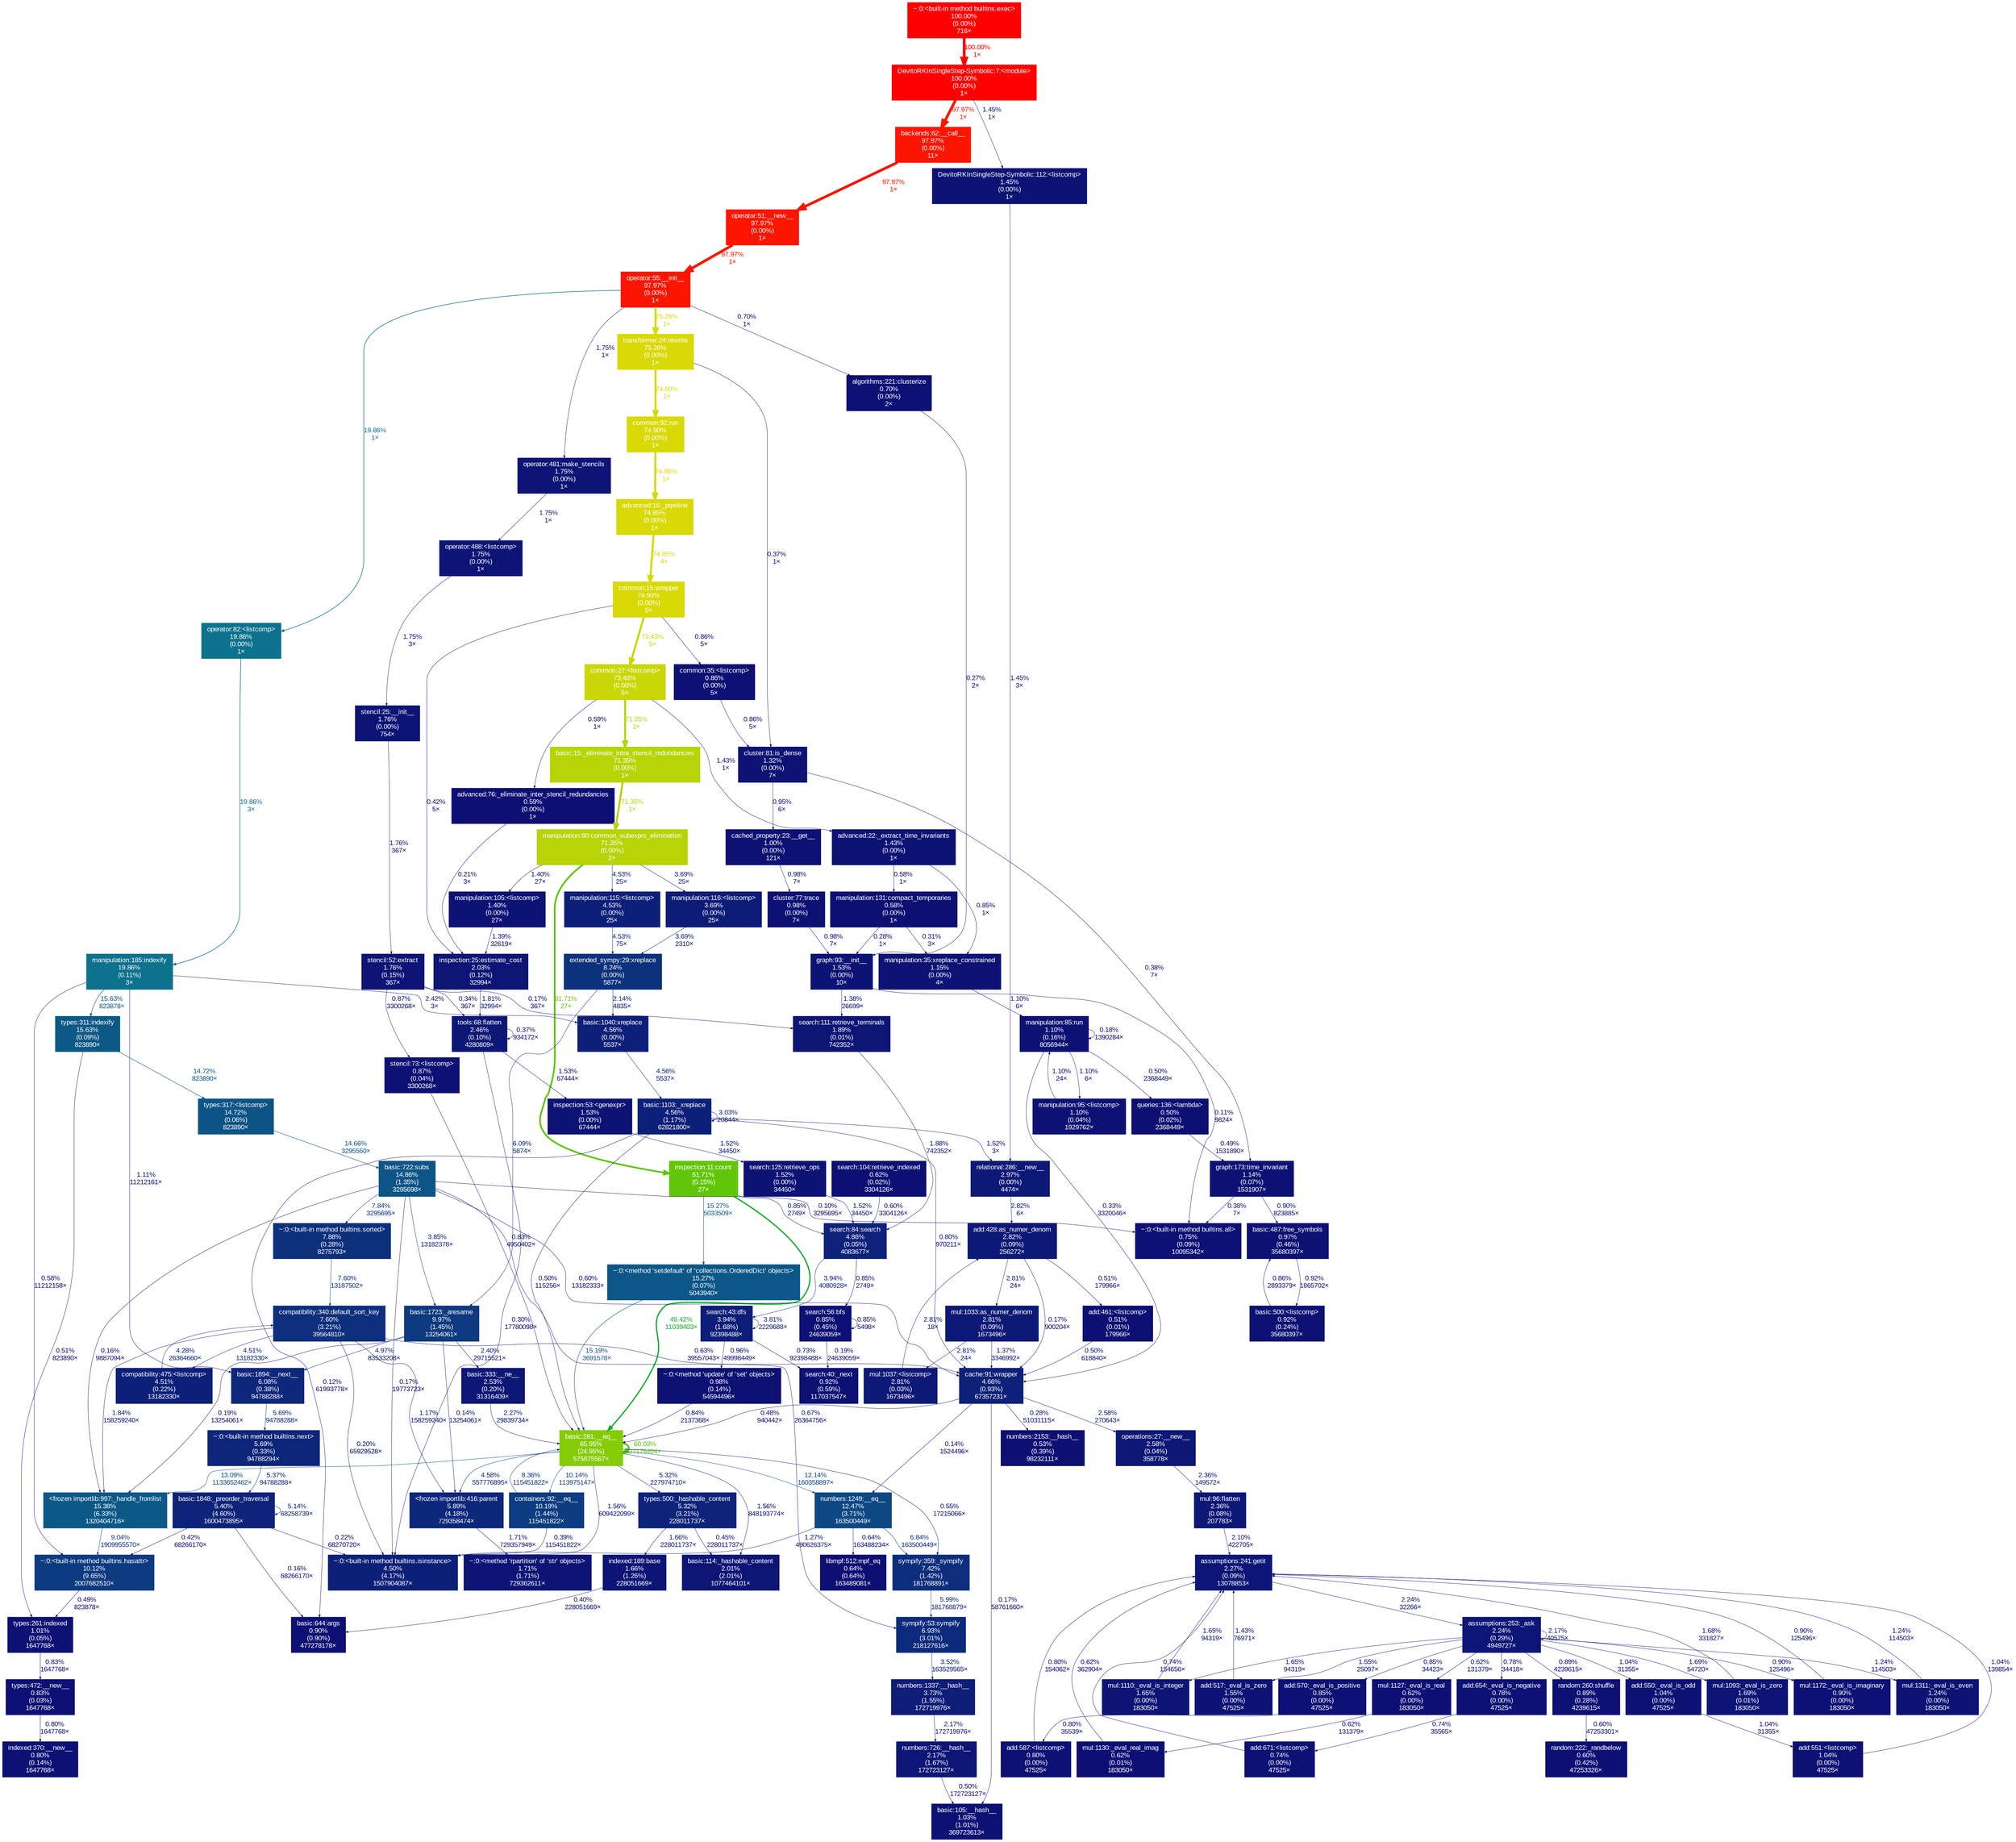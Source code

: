 digraph {
	graph [fontname=Arial, nodesep=0.125, ranksep=0.25];
	node [fontcolor=white, fontname=Arial, height=0, shape=box, style=filled, width=0];
	edge [fontname=Arial];
	43 [color="#0c5787", fontcolor="#ffffff", fontsize="10.00", label="~:0:<method 'setdefault' of 'collections.OrderedDict' objects>\n15.27%\n(0.07%)\n5043940×", tooltip="~"];
	43 -> 1004 [arrowsize="0.39", color="#0c5786", fontcolor="#0c5786", fontsize="10.00", label="15.19%\n3691578×", labeldistance="0.61", penwidth="0.61"];
	51 [color="#61c608", fontcolor="#ffffff", fontsize="10.00", label="inspection:11:count\n61.71%\n(0.15%)\n27×", tooltip="/root/devito/devito/symbolics/inspection.py"];
	51 -> 43 [arrowsize="0.39", color="#0c5787", fontcolor="#0c5787", fontsize="10.00", label="15.27%\n5033509×", labeldistance="0.61", penwidth="0.61"];
	51 -> 1004 [arrowsize="0.67", color="#0aaf28", fontcolor="#0aaf28", fontsize="10.00", label="45.42%\n11039403×", labeldistance="1.82", penwidth="1.82"];
	51 -> 2041 [arrowsize="0.35", color="#0d1074", fontcolor="#0d1074", fontsize="10.00", label="0.85%\n2749×", labeldistance="0.50", penwidth="0.50"];
	54 [color="#b6d406", fontcolor="#ffffff", fontsize="10.00", label="manipulation:80:common_subexprs_elimination\n71.35%\n(0.00%)\n2×", tooltip="/root/devito/devito/dse/manipulation.py"];
	54 -> 51 [arrowsize="0.79", color="#61c608", fontcolor="#61c608", fontsize="10.00", label="61.71%\n27×", labeldistance="2.47", penwidth="2.47"];
	54 -> 1638 [arrowsize="0.35", color="#0d1375", fontcolor="#0d1375", fontsize="10.00", label="1.40%\n27×", labeldistance="0.50", penwidth="0.50"];
	54 -> 1640 [arrowsize="0.35", color="#0d2079", fontcolor="#0d2079", fontsize="10.00", label="4.53%\n25×", labeldistance="0.50", penwidth="0.50"];
	54 -> 1641 [arrowsize="0.35", color="#0d1d77", fontcolor="#0d1d77", fontsize="10.00", label="3.69%\n25×", labeldistance="0.50", penwidth="0.50"];
	62 [color="#0d0f74", fontcolor="#ffffff", fontsize="10.00", label="advanced:76:_eliminate_inter_stencil_redundancies\n0.59%\n(0.00%)\n1×", tooltip="/root/devito/devito/dse/backends/advanced.py"];
	62 -> 1062 [arrowsize="0.35", color="#0d0e73", fontcolor="#0d0e73", fontsize="10.00", label="0.21%\n3×", labeldistance="0.50", penwidth="0.50"];
	69 [color="#0d1174", fontcolor="#ffffff", fontsize="10.00", label="graph:173:time_invariant\n1.14%\n(0.07%)\n1531907×", tooltip="/root/devito/devito/ir/dfg/graph.py"];
	69 -> 680 [arrowsize="0.35", color="#0d0e73", fontcolor="#0d0e73", fontsize="10.00", label="0.38%\n7×", labeldistance="0.50", penwidth="0.50"];
	69 -> 1377 [arrowsize="0.35", color="#0d1074", fontcolor="#0d1074", fontsize="10.00", label="0.90%\n823885×", labeldistance="0.50", penwidth="0.50"];
	73 [color="#0d0f73", fontcolor="#ffffff", fontsize="10.00", label="manipulation:131:compact_temporaries\n0.58%\n(0.00%)\n1×", tooltip="/root/devito/devito/dse/manipulation.py"];
	73 -> 83 [arrowsize="0.35", color="#0d0e73", fontcolor="#0d0e73", fontsize="10.00", label="0.28%\n1×", labeldistance="0.50", penwidth="0.50"];
	73 -> 87 [arrowsize="0.35", color="#0d0e73", fontcolor="#0d0e73", fontsize="10.00", label="0.31%\n3×", labeldistance="0.50", penwidth="0.50"];
	76 [color="#0d1475", fontcolor="#ffffff", fontsize="10.00", label="stencil:25:__init__\n1.76%\n(0.00%)\n754×", tooltip="/root/devito/devito/ir/support/stencil.py"];
	76 -> 868 [arrowsize="0.35", color="#0d1475", fontcolor="#0d1475", fontsize="10.00", label="1.76%\n367×", labeldistance="0.50", penwidth="0.50"];
	83 [color="#0d1375", fontcolor="#ffffff", fontsize="10.00", label="graph:93:__init__\n1.53%\n(0.00%)\n10×", tooltip="/root/devito/devito/ir/dfg/graph.py"];
	83 -> 680 [arrowsize="0.35", color="#0d0d73", fontcolor="#0d0d73", fontsize="10.00", label="0.11%\n9824×", labeldistance="0.50", penwidth="0.50"];
	83 -> 2044 [arrowsize="0.35", color="#0d1275", fontcolor="#0d1275", fontsize="10.00", label="1.38%\n26699×", labeldistance="0.50", penwidth="0.50"];
	86 [color="#0d1074", fontcolor="#ffffff", fontsize="10.00", label="algorithms:221:clusterize\n0.70%\n(0.00%)\n2×", tooltip="/root/devito/devito/ir/clusters/algorithms.py"];
	86 -> 83 [arrowsize="0.35", color="#0d0e73", fontcolor="#0d0e73", fontsize="10.00", label="0.27%\n2×", labeldistance="0.50", penwidth="0.50"];
	87 [color="#0d1274", fontcolor="#ffffff", fontsize="10.00", label="manipulation:35:xreplace_constrained\n1.15%\n(0.00%)\n4×", tooltip="/root/devito/devito/symbolics/manipulation.py"];
	87 -> 2053 [arrowsize="0.35", color="#0d1174", fontcolor="#0d1174", fontsize="10.00", label="1.10%\n6×", labeldistance="0.50", penwidth="0.50"];
	95 [color="#fc1501", fontcolor="#ffffff", fontsize="10.00", label="operator:55:__init__\n97.97%\n(0.00%)\n1×", tooltip="/root/devito/devito/operator.py"];
	95 -> 86 [arrowsize="0.35", color="#0d1074", fontcolor="#0d1074", fontsize="10.00", label="0.70%\n1×", labeldistance="0.50", penwidth="0.50"];
	95 -> 854 [arrowsize="0.87", color="#dad806", fontcolor="#dad806", fontsize="10.00", label="75.26%\n1×", labeldistance="3.01", penwidth="3.01"];
	95 -> 2068 [arrowsize="0.45", color="#0c728d", fontcolor="#0c728d", fontsize="10.00", label="19.86%\n1×", labeldistance="0.79", penwidth="0.79"];
	95 -> 2082 [arrowsize="0.35", color="#0d1475", fontcolor="#0d1475", fontsize="10.00", label="1.75%\n1×", labeldistance="0.50", penwidth="0.50"];
	155 [color="#d9d906", fontcolor="#ffffff", fontsize="10.00", label="common:15:wrapper\n74.90%\n(0.00%)\n5×", tooltip="/root/devito/devito/dse/backends/common.py"];
	155 -> 1062 [arrowsize="0.35", color="#0d0e73", fontcolor="#0d0e73", fontsize="10.00", label="0.42%\n5×", labeldistance="0.50", penwidth="0.50"];
	155 -> 1654 [arrowsize="0.86", color="#cad706", fontcolor="#cad706", fontsize="10.00", label="73.43%\n5×", labeldistance="2.94", penwidth="2.94"];
	155 -> 1655 [arrowsize="0.35", color="#0d1074", fontcolor="#0d1074", fontsize="10.00", label="0.86%\n5×", labeldistance="0.50", penwidth="0.50"];
	665 [color="#ff0000", fontcolor="#ffffff", fontsize="10.00", label="DevitoRKInSingleStep-Symbolic:7:<module>\n100.00%\n(0.00%)\n1×", tooltip="DevitoRKInSingleStep-Symbolic.py"];
	665 -> 1629 [arrowsize="0.99", color="#fc1501", fontcolor="#fc1501", fontsize="10.00", label="97.97%\n1×", labeldistance="3.92", penwidth="3.92"];
	665 -> 2335 [arrowsize="0.35", color="#0d1375", fontcolor="#0d1375", fontsize="10.00", label="1.45%\n1×", labeldistance="0.50", penwidth="0.50"];
	680 [color="#0d1074", fontcolor="#ffffff", fontsize="10.00", label="~:0:<built-in method builtins.all>\n0.75%\n(0.09%)\n10095342×", tooltip="~"];
	694 [color="#0d1977", fontcolor="#ffffff", fontsize="10.00", label="relational:286:__new__\n2.97%\n(0.00%)\n4474×", tooltip="/opt/conda/lib/python3.6/site-packages/sympy/core/relational.py"];
	694 -> 1065 [arrowsize="0.35", color="#0d1976", fontcolor="#0d1976", fontsize="10.00", label="2.82%\n6×", labeldistance="0.50", penwidth="0.50"];
	702 [color="#0c5586", fontcolor="#ffffff", fontsize="10.00", label="basic:722:subs\n14.86%\n(1.35%)\n3295698×", tooltip="/opt/conda/lib/python3.6/site-packages/sympy/core/basic.py"];
	702 -> 680 [arrowsize="0.35", color="#0d0d73", fontcolor="#0d0d73", fontsize="10.00", label="0.10%\n3295695×", labeldistance="0.50", penwidth="0.50"];
	702 -> 841 [arrowsize="0.35", color="#0d0d73", fontcolor="#0d0d73", fontsize="10.00", label="0.16%\n9887094×", labeldistance="0.50", penwidth="0.50"];
	702 -> 853 [arrowsize="0.35", color="#0d0d73", fontcolor="#0d0d73", fontsize="10.00", label="0.17%\n19773723×", labeldistance="0.50", penwidth="0.50"];
	702 -> 1008 [arrowsize="0.35", color="#0d1d78", fontcolor="#0d1d78", fontsize="10.00", label="3.85%\n13182378×", labeldistance="0.50", penwidth="0.50"];
	702 -> 1033 [arrowsize="0.35", color="#0d1074", fontcolor="#0d1074", fontsize="10.00", label="0.67%\n26364756×", labeldistance="0.50", penwidth="0.50"];
	702 -> 1206 [arrowsize="0.35", color="#0d307d", fontcolor="#0d307d", fontsize="10.00", label="7.84%\n3295695×", labeldistance="0.50", penwidth="0.50"];
	702 -> 3723 [arrowsize="0.35", color="#0d0f74", fontcolor="#0d0f74", fontsize="10.00", label="0.60%\n13182333×", labeldistance="0.50", penwidth="0.50"];
	716 [color="#0d1776", fontcolor="#ffffff", fontsize="10.00", label="mul:96:flatten\n2.36%\n(0.08%)\n207783×", tooltip="/opt/conda/lib/python3.6/site-packages/sympy/core/mul.py"];
	716 -> 4345 [arrowsize="0.35", color="#0d1675", fontcolor="#0d1675", fontsize="10.00", label="2.10%\n422705×", labeldistance="0.50", penwidth="0.50"];
	751 [color="#ff0000", fontcolor="#ffffff", fontsize="10.00", label="~:0:<built-in method builtins.exec>\n100.00%\n(0.00%)\n716×", tooltip="~"];
	751 -> 665 [arrowsize="1.00", color="#ff0000", fontcolor="#ff0000", fontsize="10.00", label="100.00%\n1×", labeldistance="4.00", penwidth="4.00"];
	803 [color="#0d3b80", fontcolor="#ffffff", fontsize="10.00", label="~:0:<built-in method builtins.hasattr>\n10.12%\n(9.65%)\n2007682510×", tooltip="~"];
	803 -> 2371 [arrowsize="0.35", color="#0d0f73", fontcolor="#0d0f73", fontsize="10.00", label="0.49%\n823878×", labeldistance="0.50", penwidth="0.50"];
	805 [color="#0c728d", fontcolor="#ffffff", fontsize="10.00", label="manipulation:185:indexify\n19.86%\n(0.11%)\n3×", tooltip="/root/devito/devito/symbolics/manipulation.py"];
	805 -> 803 [arrowsize="0.35", color="#0d0f73", fontcolor="#0d0f73", fontsize="10.00", label="0.58%\n11212158×", labeldistance="0.50", penwidth="0.50"];
	805 -> 1183 [arrowsize="0.35", color="#0d1174", fontcolor="#0d1174", fontsize="10.00", label="1.11%\n11212161×", labeldistance="0.50", penwidth="0.50"];
	805 -> 2996 [arrowsize="0.40", color="#0c5987", fontcolor="#0c5987", fontsize="10.00", label="15.63%\n823878×", labeldistance="0.63", penwidth="0.63"];
	805 -> 4338 [arrowsize="0.35", color="#0d1776", fontcolor="#0d1776", fontsize="10.00", label="2.42%\n3×", labeldistance="0.50", penwidth="0.50"];
	826 [color="#0d247a", fontcolor="#ffffff", fontsize="10.00", label="basic:1848:_preorder_traversal\n5.40%\n(4.60%)\n1600473895×", tooltip="/opt/conda/lib/python3.6/site-packages/sympy/core/basic.py"];
	826 -> 803 [arrowsize="0.35", color="#0d0e73", fontcolor="#0d0e73", fontsize="10.00", label="0.42%\n68266170×", labeldistance="0.50", penwidth="0.50"];
	826 -> 826 [arrowsize="0.35", color="#0d2379", fontcolor="#0d2379", fontsize="10.00", label="5.14%\n68258739×", labeldistance="0.50", penwidth="0.50"];
	826 -> 853 [arrowsize="0.35", color="#0d0e73", fontcolor="#0d0e73", fontsize="10.00", label="0.22%\n68270720×", labeldistance="0.50", penwidth="0.50"];
	826 -> 4334 [arrowsize="0.35", color="#0d0d73", fontcolor="#0d0d73", fontsize="10.00", label="0.16%\n68266170×", labeldistance="0.50", penwidth="0.50"];
	841 [color="#0c5887", fontcolor="#ffffff", fontsize="10.00", label="<frozen importlib:997:_handle_fromlist\n15.38%\n(6.33%)\n1320404716×", tooltip="<frozen importlib._bootstrap>"];
	841 -> 803 [arrowsize="0.35", color="#0d367e", fontcolor="#0d367e", fontsize="10.00", label="9.04%\n1909955570×", labeldistance="0.50", penwidth="0.50"];
	848 [color="#0d0f73", fontcolor="#ffffff", fontsize="10.00", label="numbers:2153:__hash__\n0.53%\n(0.39%)\n98232111×", tooltip="/opt/conda/lib/python3.6/site-packages/sympy/core/numbers.py"];
	849 [color="#0d1174", fontcolor="#ffffff", fontsize="10.00", label="basic:105:__hash__\n1.03%\n(1.01%)\n369723613×", tooltip="/opt/conda/lib/python3.6/site-packages/sympy/core/basic.py"];
	853 [color="#0d2079", fontcolor="#ffffff", fontsize="10.00", label="~:0:<built-in method builtins.isinstance>\n4.50%\n(4.17%)\n1507904087×", tooltip="~"];
	854 [color="#dad806", fontcolor="#ffffff", fontsize="10.00", label="transformer:24:rewrite\n75.26%\n(0.00%)\n1×", tooltip="/root/devito/devito/dse/transformer.py"];
	854 -> 1656 [arrowsize="0.87", color="#d9d906", fontcolor="#d9d906", fontsize="10.00", label="74.90%\n1×", labeldistance="3.00", penwidth="3.00"];
	854 -> 1959 [arrowsize="0.35", color="#0d0e73", fontcolor="#0d0e73", fontsize="10.00", label="0.37%\n1×", labeldistance="0.50", penwidth="0.50"];
	868 [color="#0d1475", fontcolor="#ffffff", fontsize="10.00", label="stencil:52:extract\n1.76%\n(0.15%)\n367×", tooltip="/root/devito/devito/ir/support/stencil.py"];
	868 -> 914 [arrowsize="0.35", color="#0d0e73", fontcolor="#0d0e73", fontsize="10.00", label="0.34%\n367×", labeldistance="0.50", penwidth="0.50"];
	868 -> 1847 [arrowsize="0.35", color="#0d1074", fontcolor="#0d1074", fontsize="10.00", label="0.87%\n3300268×", labeldistance="0.50", penwidth="0.50"];
	868 -> 2044 [arrowsize="0.35", color="#0d0d73", fontcolor="#0d0d73", fontsize="10.00", label="0.17%\n367×", labeldistance="0.50", penwidth="0.50"];
	914 [color="#0d1776", fontcolor="#ffffff", fontsize="10.00", label="tools:68:flatten\n2.46%\n(0.10%)\n4280809×", tooltip="/root/devito/devito/tools.py"];
	914 -> 853 [arrowsize="0.35", color="#0d0e73", fontcolor="#0d0e73", fontsize="10.00", label="0.30%\n17780098×", labeldistance="0.50", penwidth="0.50"];
	914 -> 914 [arrowsize="0.35", color="#0d0e73", fontcolor="#0d0e73", fontsize="10.00", label="0.37%\n934172×", labeldistance="0.50", penwidth="0.50"];
	914 -> 2026 [arrowsize="0.35", color="#0d1375", fontcolor="#0d1375", fontsize="10.00", label="1.53%\n67444×", labeldistance="0.50", penwidth="0.50"];
	930 [color="#0d1074", fontcolor="#ffffff", fontsize="10.00", label="indexed:370:__new__\n0.80%\n(0.14%)\n1647768×", tooltip="/opt/conda/lib/python3.6/site-packages/sympy/tensor/indexed.py"];
	960 [color="#0d3c80", fontcolor="#ffffff", fontsize="10.00", label="containers:92:__eq__\n10.19%\n(1.44%)\n115451822×", tooltip="/opt/conda/lib/python3.6/site-packages/sympy/core/containers.py"];
	960 -> 853 [arrowsize="0.35", color="#0d0e73", fontcolor="#0d0e73", fontsize="10.00", label="0.39%\n115451822×", labeldistance="0.50", penwidth="0.50"];
	960 -> 1004 [arrowsize="0.35", color="#0d327d", fontcolor="#0d327d", fontsize="10.00", label="8.36%\n115451822×", labeldistance="0.50", penwidth="0.50"];
	973 [color="#0d4883", fontcolor="#ffffff", fontsize="10.00", label="numbers:1249:__eq__\n12.47%\n(3.71%)\n163500449×", tooltip="/opt/conda/lib/python3.6/site-packages/sympy/core/numbers.py"];
	973 -> 853 [arrowsize="0.35", color="#0d1274", fontcolor="#0d1274", fontsize="10.00", label="1.27%\n490626375×", labeldistance="0.50", penwidth="0.50"];
	973 -> 4348 [arrowsize="0.35", color="#0d2b7c", fontcolor="#0d2b7c", fontsize="10.00", label="6.84%\n163500449×", labeldistance="0.50", penwidth="0.50"];
	973 -> 4614 [arrowsize="0.35", color="#0d0f74", fontcolor="#0d0f74", fontsize="10.00", label="0.64%\n163488234×", labeldistance="0.50", penwidth="0.50"];
	1004 [color="#85cc07", fontcolor="#ffffff", fontsize="10.00", label="basic:281:__eq__\n65.95%\n(24.95%)\n575875567×", tooltip="/opt/conda/lib/python3.6/site-packages/sympy/core/basic.py"];
	1004 -> 841 [arrowsize="0.36", color="#0d4b84", fontcolor="#0d4b84", fontsize="10.00", label="13.09%\n1133652462×", labeldistance="0.52", penwidth="0.52"];
	1004 -> 853 [arrowsize="0.35", color="#0d1375", fontcolor="#0d1375", fontsize="10.00", label="1.56%\n609422099×", labeldistance="0.50", penwidth="0.50"];
	1004 -> 960 [arrowsize="0.35", color="#0d3b80", fontcolor="#0d3b80", fontsize="10.00", label="10.14%\n113975147×", labeldistance="0.50", penwidth="0.50"];
	1004 -> 973 [arrowsize="0.35", color="#0d4682", fontcolor="#0d4682", fontsize="10.00", label="12.14%\n160358897×", labeldistance="0.50", penwidth="0.50"];
	1004 -> 1004 [arrowsize="0.77", color="#53c408", fontcolor="#53c408", fontsize="10.00", label="60.03%\n27175404×", labeldistance="2.40", penwidth="2.40"];
	1004 -> 1284 [arrowsize="0.35", color="#0d2079", fontcolor="#0d2079", fontsize="10.00", label="4.58%\n557776895×", labeldistance="0.50", penwidth="0.50"];
	1004 -> 2998 [arrowsize="0.35", color="#0d247a", fontcolor="#0d247a", fontsize="10.00", label="5.32%\n227974710×", labeldistance="0.50", penwidth="0.50"];
	1004 -> 4331 [arrowsize="0.35", color="#0d1375", fontcolor="#0d1375", fontsize="10.00", label="1.56%\n848193774×", labeldistance="0.50", penwidth="0.50"];
	1004 -> 4348 [arrowsize="0.35", color="#0d0f73", fontcolor="#0d0f73", fontsize="10.00", label="0.55%\n17215066×", labeldistance="0.50", penwidth="0.50"];
	1008 [color="#0d3a80", fontcolor="#ffffff", fontsize="10.00", label="basic:1723:_aresame\n9.97%\n(1.45%)\n13254061×", tooltip="/opt/conda/lib/python3.6/site-packages/sympy/core/basic.py"];
	1008 -> 841 [arrowsize="0.35", color="#0d0e73", fontcolor="#0d0e73", fontsize="10.00", label="0.19%\n13254061×", labeldistance="0.50", penwidth="0.50"];
	1008 -> 1183 [arrowsize="0.35", color="#0d2279", fontcolor="#0d2279", fontsize="10.00", label="4.97%\n83533208×", labeldistance="0.50", penwidth="0.50"];
	1008 -> 1284 [arrowsize="0.35", color="#0d0d73", fontcolor="#0d0d73", fontsize="10.00", label="0.14%\n13254061×", labeldistance="0.50", penwidth="0.50"];
	1008 -> 3867 [arrowsize="0.35", color="#0d1776", fontcolor="#0d1776", fontsize="10.00", label="2.40%\n29715521×", labeldistance="0.50", penwidth="0.50"];
	1023 [color="#0d2f7d", fontcolor="#ffffff", fontsize="10.00", label="compatibility:340:default_sort_key\n7.60%\n(3.21%)\n39564810×", tooltip="/opt/conda/lib/python3.6/site-packages/sympy/core/compatibility.py"];
	1023 -> 841 [arrowsize="0.35", color="#0d1475", fontcolor="#0d1475", fontsize="10.00", label="1.84%\n158259240×", labeldistance="0.50", penwidth="0.50"];
	1023 -> 853 [arrowsize="0.35", color="#0d0e73", fontcolor="#0d0e73", fontsize="10.00", label="0.20%\n65929528×", labeldistance="0.50", penwidth="0.50"];
	1023 -> 1284 [arrowsize="0.35", color="#0d1274", fontcolor="#0d1274", fontsize="10.00", label="1.17%\n158259240×", labeldistance="0.50", penwidth="0.50"];
	1023 -> 3723 [arrowsize="0.35", color="#0d0f74", fontcolor="#0d0f74", fontsize="10.00", label="0.63%\n39557043×", labeldistance="0.50", penwidth="0.50"];
	1023 -> 4346 [arrowsize="0.35", color="#0d2079", fontcolor="#0d2079", fontsize="10.00", label="4.51%\n13182330×", labeldistance="0.50", penwidth="0.50"];
	1033 [color="#0d2b7c", fontcolor="#ffffff", fontsize="10.00", label="sympify:53:sympify\n6.93%\n(3.01%)\n218127616×", tooltip="/opt/conda/lib/python3.6/site-packages/sympy/core/sympify.py"];
	1033 -> 3913 [arrowsize="0.35", color="#0d1c77", fontcolor="#0d1c77", fontsize="10.00", label="3.52%\n163529565×", labeldistance="0.50", penwidth="0.50"];
	1062 [color="#0d1575", fontcolor="#ffffff", fontsize="10.00", label="inspection:25:estimate_cost\n2.03%\n(0.12%)\n32994×", tooltip="/root/devito/devito/symbolics/inspection.py"];
	1062 -> 914 [arrowsize="0.35", color="#0d1475", fontcolor="#0d1475", fontsize="10.00", label="1.81%\n32994×", labeldistance="0.50", penwidth="0.50"];
	1065 [color="#0d1976", fontcolor="#ffffff", fontsize="10.00", label="add:428:as_numer_denom\n2.82%\n(0.09%)\n256272×", tooltip="/opt/conda/lib/python3.6/site-packages/sympy/core/add.py"];
	1065 -> 3723 [arrowsize="0.35", color="#0d0d73", fontcolor="#0d0d73", fontsize="10.00", label="0.17%\n900204×", labeldistance="0.50", penwidth="0.50"];
	1065 -> 3733 [arrowsize="0.35", color="#0d0f73", fontcolor="#0d0f73", fontsize="10.00", label="0.51%\n179966×", labeldistance="0.50", penwidth="0.50"];
	1065 -> 3986 [arrowsize="0.35", color="#0d1976", fontcolor="#0d1976", fontsize="10.00", label="2.81%\n24×", labeldistance="0.50", penwidth="0.50"];
	1119 [color="#0d1876", fontcolor="#ffffff", fontsize="10.00", label="operations:27:__new__\n2.58%\n(0.04%)\n358778×", tooltip="/opt/conda/lib/python3.6/site-packages/sympy/core/operations.py"];
	1119 -> 716 [arrowsize="0.35", color="#0d1776", fontcolor="#0d1776", fontsize="10.00", label="2.36%\n149572×", labeldistance="0.50", penwidth="0.50"];
	1132 [color="#0d1074", fontcolor="#ffffff", fontsize="10.00", label="random:260:shuffle\n0.89%\n(0.28%)\n4239615×", tooltip="/opt/conda/lib/python3.6/random.py"];
	1132 -> 1461 [arrowsize="0.35", color="#0d0f74", fontcolor="#0d0f74", fontsize="10.00", label="0.60%\n47253301×", labeldistance="0.50", penwidth="0.50"];
	1182 [color="#0d267a", fontcolor="#ffffff", fontsize="10.00", label="~:0:<built-in method builtins.next>\n5.69%\n(0.33%)\n94788294×", tooltip="~"];
	1182 -> 826 [arrowsize="0.35", color="#0d247a", fontcolor="#0d247a", fontsize="10.00", label="5.37%\n94788288×", labeldistance="0.50", penwidth="0.50"];
	1183 [color="#0d277b", fontcolor="#ffffff", fontsize="10.00", label="basic:1894:__next__\n6.08%\n(0.38%)\n94788288×", tooltip="/opt/conda/lib/python3.6/site-packages/sympy/core/basic.py"];
	1183 -> 1182 [arrowsize="0.35", color="#0d267a", fontcolor="#0d267a", fontsize="10.00", label="5.69%\n94788288×", labeldistance="0.50", penwidth="0.50"];
	1206 [color="#0d307d", fontcolor="#ffffff", fontsize="10.00", label="~:0:<built-in method builtins.sorted>\n7.88%\n(0.28%)\n8275793×", tooltip="~"];
	1206 -> 1023 [arrowsize="0.35", color="#0d2f7d", fontcolor="#0d2f7d", fontsize="10.00", label="7.60%\n13187502×", labeldistance="0.50", penwidth="0.50"];
	1282 [color="#0d1475", fontcolor="#ffffff", fontsize="10.00", label="~:0:<method 'rpartition' of 'str' objects>\n1.71%\n(1.71%)\n729362611×", tooltip="~"];
	1284 [color="#0d277a", fontcolor="#ffffff", fontsize="10.00", label="<frozen importlib:416:parent\n5.89%\n(4.18%)\n729358474×", tooltip="<frozen importlib._bootstrap>"];
	1284 -> 1282 [arrowsize="0.35", color="#0d1475", fontcolor="#0d1475", fontsize="10.00", label="1.71%\n729357949×", labeldistance="0.50", penwidth="0.50"];
	1377 [color="#0d1174", fontcolor="#ffffff", fontsize="10.00", label="basic:487:free_symbols\n0.97%\n(0.46%)\n35680397×", tooltip="/opt/conda/lib/python3.6/site-packages/sympy/core/basic.py"];
	1377 -> 3778 [arrowsize="0.35", color="#0d1174", fontcolor="#0d1174", fontsize="10.00", label="0.92%\n1865702×", labeldistance="0.50", penwidth="0.50"];
	1378 [color="#0d1174", fontcolor="#ffffff", fontsize="10.00", label="~:0:<method 'update' of 'set' objects>\n0.98%\n(0.14%)\n54594496×", tooltip="~"];
	1378 -> 1004 [arrowsize="0.35", color="#0d1074", fontcolor="#0d1074", fontsize="10.00", label="0.84%\n2137368×", labeldistance="0.50", penwidth="0.50"];
	1380 [color="#0d1e78", fontcolor="#ffffff", fontsize="10.00", label="search:43:dfs\n3.94%\n(1.68%)\n92398488×", tooltip="/root/devito/devito/symbolics/search.py"];
	1380 -> 1378 [arrowsize="0.35", color="#0d1174", fontcolor="#0d1174", fontsize="10.00", label="0.96%\n49998449×", labeldistance="0.50", penwidth="0.50"];
	1380 -> 1380 [arrowsize="0.35", color="#0d1d78", fontcolor="#0d1d78", fontsize="10.00", label="3.81%\n2229688×", labeldistance="0.50", penwidth="0.50"];
	1380 -> 2042 [arrowsize="0.35", color="#0d1074", fontcolor="#0d1074", fontsize="10.00", label="0.73%\n92398488×", labeldistance="0.50", penwidth="0.50"];
	1412 [color="#0d1676", fontcolor="#ffffff", fontsize="10.00", label="assumptions:253:_ask\n2.24%\n(0.29%)\n4949727×", tooltip="/opt/conda/lib/python3.6/site-packages/sympy/core/assumptions.py"];
	1412 -> 1132 [arrowsize="0.35", color="#0d1074", fontcolor="#0d1074", fontsize="10.00", label="0.89%\n4239615×", labeldistance="0.50", penwidth="0.50"];
	1412 -> 1412 [arrowsize="0.35", color="#0d1676", fontcolor="#0d1676", fontsize="10.00", label="2.17%\n40575×", labeldistance="0.50", penwidth="0.50"];
	1412 -> 1489 [arrowsize="0.35", color="#0d1375", fontcolor="#0d1375", fontsize="10.00", label="1.55%\n25097×", labeldistance="0.50", penwidth="0.50"];
	1412 -> 3706 [arrowsize="0.35", color="#0d1074", fontcolor="#0d1074", fontsize="10.00", label="0.85%\n34423×", labeldistance="0.50", penwidth="0.50"];
	1412 -> 3707 [arrowsize="0.35", color="#0d1074", fontcolor="#0d1074", fontsize="10.00", label="0.78%\n34418×", labeldistance="0.50", penwidth="0.50"];
	1412 -> 3755 [arrowsize="0.35", color="#0d1174", fontcolor="#0d1174", fontsize="10.00", label="1.04%\n31355×", labeldistance="0.50", penwidth="0.50"];
	1412 -> 3873 [arrowsize="0.35", color="#0d1475", fontcolor="#0d1475", fontsize="10.00", label="1.69%\n54720×", labeldistance="0.50", penwidth="0.50"];
	1412 -> 3874 [arrowsize="0.35", color="#0d1475", fontcolor="#0d1475", fontsize="10.00", label="1.65%\n94319×", labeldistance="0.50", penwidth="0.50"];
	1412 -> 3875 [arrowsize="0.35", color="#0d0f74", fontcolor="#0d0f74", fontsize="10.00", label="0.62%\n131379×", labeldistance="0.50", penwidth="0.50"];
	1412 -> 3877 [arrowsize="0.35", color="#0d1074", fontcolor="#0d1074", fontsize="10.00", label="0.90%\n125496×", labeldistance="0.50", penwidth="0.50"];
	1412 -> 3885 [arrowsize="0.35", color="#0d1274", fontcolor="#0d1274", fontsize="10.00", label="1.24%\n114503×", labeldistance="0.50", penwidth="0.50"];
	1422 [color="#fc1501", fontcolor="#ffffff", fontsize="10.00", label="operator:51:__new__\n97.97%\n(0.00%)\n1×", tooltip="/root/devito/devito/core/operator.py"];
	1422 -> 95 [arrowsize="0.99", color="#fc1501", fontcolor="#fc1501", fontsize="10.00", label="97.97%\n1×", labeldistance="3.92", penwidth="3.92"];
	1461 [color="#0d0f74", fontcolor="#ffffff", fontsize="10.00", label="random:222:_randbelow\n0.60%\n(0.42%)\n47253326×", tooltip="/opt/conda/lib/python3.6/random.py"];
	1480 [color="#0d327d", fontcolor="#ffffff", fontsize="10.00", label="extended_sympy:29:xreplace\n8.24%\n(0.00%)\n5877×", tooltip="/root/devito/devito/symbolics/extended_sympy.py"];
	1480 -> 1008 [arrowsize="0.35", color="#0d277b", fontcolor="#0d277b", fontsize="10.00", label="6.09%\n5874×", labeldistance="0.50", penwidth="0.50"];
	1480 -> 4338 [arrowsize="0.35", color="#0d1675", fontcolor="#0d1675", fontsize="10.00", label="2.14%\n4835×", labeldistance="0.50", penwidth="0.50"];
	1489 [color="#0d1375", fontcolor="#ffffff", fontsize="10.00", label="add:517:_eval_is_zero\n1.55%\n(0.00%)\n47525×", tooltip="/opt/conda/lib/python3.6/site-packages/sympy/core/add.py"];
	1489 -> 4345 [arrowsize="0.35", color="#0d1375", fontcolor="#0d1375", fontsize="10.00", label="1.43%\n76971×", labeldistance="0.50", penwidth="0.50"];
	1498 [color="#0d2079", fontcolor="#ffffff", fontsize="10.00", label="basic:1103:_xreplace\n4.56%\n(1.17%)\n62821800×", tooltip="/opt/conda/lib/python3.6/site-packages/sympy/core/basic.py"];
	1498 -> 694 [arrowsize="0.35", color="#0d1375", fontcolor="#0d1375", fontsize="10.00", label="1.52%\n3×", labeldistance="0.50", penwidth="0.50"];
	1498 -> 1004 [arrowsize="0.35", color="#0d0f73", fontcolor="#0d0f73", fontsize="10.00", label="0.50%\n115256×", labeldistance="0.50", penwidth="0.50"];
	1498 -> 1498 [arrowsize="0.35", color="#0d1a77", fontcolor="#0d1a77", fontsize="10.00", label="3.03%\n20844×", labeldistance="0.50", penwidth="0.50"];
	1498 -> 3723 [arrowsize="0.35", color="#0d1074", fontcolor="#0d1074", fontsize="10.00", label="0.80%\n970211×", labeldistance="0.50", penwidth="0.50"];
	1498 -> 4334 [arrowsize="0.35", color="#0d0d73", fontcolor="#0d0d73", fontsize="10.00", label="0.12%\n61993778×", labeldistance="0.50", penwidth="0.50"];
	1629 [color="#fc1501", fontcolor="#ffffff", fontsize="10.00", label="backends:62:__call__\n97.97%\n(0.00%)\n11×", tooltip="/root/devito/devito/backends.py"];
	1629 -> 1422 [arrowsize="0.99", color="#fc1501", fontcolor="#fc1501", fontsize="10.00", label="97.97%\n1×", labeldistance="3.92", penwidth="3.92"];
	1638 [color="#0d1375", fontcolor="#ffffff", fontsize="10.00", label="manipulation:105:<listcomp>\n1.40%\n(0.00%)\n27×", tooltip="/root/devito/devito/dse/manipulation.py"];
	1638 -> 1062 [arrowsize="0.35", color="#0d1375", fontcolor="#0d1375", fontsize="10.00", label="1.39%\n32619×", labeldistance="0.50", penwidth="0.50"];
	1640 [color="#0d2079", fontcolor="#ffffff", fontsize="10.00", label="manipulation:115:<listcomp>\n4.53%\n(0.00%)\n25×", tooltip="/root/devito/devito/dse/manipulation.py"];
	1640 -> 1480 [arrowsize="0.35", color="#0d2079", fontcolor="#0d2079", fontsize="10.00", label="4.53%\n75×", labeldistance="0.50", penwidth="0.50"];
	1641 [color="#0d1d77", fontcolor="#ffffff", fontsize="10.00", label="manipulation:116:<listcomp>\n3.69%\n(0.00%)\n25×", tooltip="/root/devito/devito/dse/manipulation.py"];
	1641 -> 1480 [arrowsize="0.35", color="#0d1d77", fontcolor="#0d1d77", fontsize="10.00", label="3.69%\n2310×", labeldistance="0.50", penwidth="0.50"];
	1645 [color="#b6d406", fontcolor="#ffffff", fontsize="10.00", label="basic:15:_eliminate_intra_stencil_redundancies\n71.35%\n(0.00%)\n1×", tooltip="/root/devito/devito/dse/backends/basic.py"];
	1645 -> 54 [arrowsize="0.84", color="#b6d406", fontcolor="#b6d406", fontsize="10.00", label="71.35%\n1×", labeldistance="2.85", penwidth="2.85"];
	1646 [color="#0d1375", fontcolor="#ffffff", fontsize="10.00", label="advanced:22:_extract_time_invariants\n1.43%\n(0.00%)\n1×", tooltip="/root/devito/devito/dse/backends/advanced.py"];
	1646 -> 73 [arrowsize="0.35", color="#0d0f73", fontcolor="#0d0f73", fontsize="10.00", label="0.58%\n1×", labeldistance="0.50", penwidth="0.50"];
	1646 -> 87 [arrowsize="0.35", color="#0d1074", fontcolor="#0d1074", fontsize="10.00", label="0.85%\n1×", labeldistance="0.50", penwidth="0.50"];
	1654 [color="#cad706", fontcolor="#ffffff", fontsize="10.00", label="common:27:<listcomp>\n73.43%\n(0.00%)\n5×", tooltip="/root/devito/devito/dse/backends/common.py"];
	1654 -> 62 [arrowsize="0.35", color="#0d0f74", fontcolor="#0d0f74", fontsize="10.00", label="0.59%\n1×", labeldistance="0.50", penwidth="0.50"];
	1654 -> 1645 [arrowsize="0.84", color="#b6d406", fontcolor="#b6d406", fontsize="10.00", label="71.35%\n1×", labeldistance="2.85", penwidth="2.85"];
	1654 -> 1646 [arrowsize="0.35", color="#0d1375", fontcolor="#0d1375", fontsize="10.00", label="1.43%\n1×", labeldistance="0.50", penwidth="0.50"];
	1655 [color="#0d1074", fontcolor="#ffffff", fontsize="10.00", label="common:35:<listcomp>\n0.86%\n(0.00%)\n5×", tooltip="/root/devito/devito/dse/backends/common.py"];
	1655 -> 1959 [arrowsize="0.35", color="#0d1074", fontcolor="#0d1074", fontsize="10.00", label="0.86%\n5×", labeldistance="0.50", penwidth="0.50"];
	1656 [color="#d9d906", fontcolor="#ffffff", fontsize="10.00", label="common:92:run\n74.90%\n(0.00%)\n1×", tooltip="/root/devito/devito/dse/backends/common.py"];
	1656 -> 1657 [arrowsize="0.87", color="#d8d906", fontcolor="#d8d906", fontsize="10.00", label="74.85%\n1×", labeldistance="2.99", penwidth="2.99"];
	1657 [color="#d8d906", fontcolor="#ffffff", fontsize="10.00", label="advanced:16:_pipeline\n74.85%\n(0.00%)\n1×", tooltip="/root/devito/devito/dse/backends/advanced.py"];
	1657 -> 155 [arrowsize="0.87", color="#d8d906", fontcolor="#d8d906", fontsize="10.00", label="74.85%\n4×", labeldistance="2.99", penwidth="2.99"];
	1839 [color="#0d1174", fontcolor="#ffffff", fontsize="10.00", label="cached_property:23:__get__\n1.00%\n(0.00%)\n121×", tooltip="/opt/conda/lib/python3.6/site-packages/cached_property.py"];
	1839 -> 1956 [arrowsize="0.35", color="#0d1174", fontcolor="#0d1174", fontsize="10.00", label="0.98%\n7×", labeldistance="0.50", penwidth="0.50"];
	1843 [color="#0d1475", fontcolor="#ffffff", fontsize="10.00", label="operator:488:<listcomp>\n1.75%\n(0.00%)\n1×", tooltip="/root/devito/devito/operator.py"];
	1843 -> 76 [arrowsize="0.35", color="#0d1475", fontcolor="#0d1475", fontsize="10.00", label="1.75%\n3×", labeldistance="0.50", penwidth="0.50"];
	1847 [color="#0d1074", fontcolor="#ffffff", fontsize="10.00", label="stencil:73:<listcomp>\n0.87%\n(0.04%)\n3300268×", tooltip="/root/devito/devito/ir/support/stencil.py"];
	1847 -> 1004 [arrowsize="0.35", color="#0d1074", fontcolor="#0d1074", fontsize="10.00", label="0.83%\n4950402×", labeldistance="0.50", penwidth="0.50"];
	1956 [color="#0d1174", fontcolor="#ffffff", fontsize="10.00", label="cluster:77:trace\n0.98%\n(0.00%)\n7×", tooltip="/root/devito/devito/ir/clusters/cluster.py"];
	1956 -> 83 [arrowsize="0.35", color="#0d1174", fontcolor="#0d1174", fontsize="10.00", label="0.98%\n7×", labeldistance="0.50", penwidth="0.50"];
	1959 [color="#0d1274", fontcolor="#ffffff", fontsize="10.00", label="cluster:81:is_dense\n1.32%\n(0.00%)\n7×", tooltip="/root/devito/devito/ir/clusters/cluster.py"];
	1959 -> 69 [arrowsize="0.35", color="#0d0e73", fontcolor="#0d0e73", fontsize="10.00", label="0.38%\n7×", labeldistance="0.50", penwidth="0.50"];
	1959 -> 1839 [arrowsize="0.35", color="#0d1174", fontcolor="#0d1174", fontsize="10.00", label="0.95%\n6×", labeldistance="0.50", penwidth="0.50"];
	1988 [color="#0d0f73", fontcolor="#ffffff", fontsize="10.00", label="queries:136:<lambda>\n0.50%\n(0.02%)\n2368449×", tooltip="/root/devito/devito/symbolics/queries.py"];
	1988 -> 69 [arrowsize="0.35", color="#0d0f73", fontcolor="#0d0f73", fontsize="10.00", label="0.49%\n1531890×", labeldistance="0.50", penwidth="0.50"];
	2026 [color="#0d1375", fontcolor="#ffffff", fontsize="10.00", label="inspection:53:<genexpr>\n1.53%\n(0.00%)\n67444×", tooltip="/root/devito/devito/symbolics/inspection.py"];
	2026 -> 2045 [arrowsize="0.35", color="#0d1375", fontcolor="#0d1375", fontsize="10.00", label="1.52%\n34450×", labeldistance="0.50", penwidth="0.50"];
	2038 [color="#0d1074", fontcolor="#ffffff", fontsize="10.00", label="search:56:bfs\n0.85%\n(0.45%)\n24639059×", tooltip="/root/devito/devito/symbolics/search.py"];
	2038 -> 2038 [arrowsize="0.35", color="#0d1074", fontcolor="#0d1074", fontsize="10.00", label="0.85%\n5498×", labeldistance="0.50", penwidth="0.50"];
	2038 -> 2042 [arrowsize="0.35", color="#0d0e73", fontcolor="#0d0e73", fontsize="10.00", label="0.19%\n24639059×", labeldistance="0.50", penwidth="0.50"];
	2041 [color="#0d2279", fontcolor="#ffffff", fontsize="10.00", label="search:84:search\n4.86%\n(0.05%)\n4083677×", tooltip="/root/devito/devito/symbolics/search.py"];
	2041 -> 1380 [arrowsize="0.35", color="#0d1e78", fontcolor="#0d1e78", fontsize="10.00", label="3.94%\n4080928×", labeldistance="0.50", penwidth="0.50"];
	2041 -> 2038 [arrowsize="0.35", color="#0d1074", fontcolor="#0d1074", fontsize="10.00", label="0.85%\n2749×", labeldistance="0.50", penwidth="0.50"];
	2042 [color="#0d1174", fontcolor="#ffffff", fontsize="10.00", label="search:40:_next\n0.92%\n(0.59%)\n117037547×", tooltip="/root/devito/devito/symbolics/search.py"];
	2043 [color="#0d0f74", fontcolor="#ffffff", fontsize="10.00", label="search:104:retrieve_indexed\n0.62%\n(0.02%)\n3304126×", tooltip="/root/devito/devito/symbolics/search.py"];
	2043 -> 2041 [arrowsize="0.35", color="#0d0f74", fontcolor="#0d0f74", fontsize="10.00", label="0.60%\n3304126×", labeldistance="0.50", penwidth="0.50"];
	2044 [color="#0d1575", fontcolor="#ffffff", fontsize="10.00", label="search:111:retrieve_terminals\n1.89%\n(0.01%)\n742352×", tooltip="/root/devito/devito/symbolics/search.py"];
	2044 -> 2041 [arrowsize="0.35", color="#0d1575", fontcolor="#0d1575", fontsize="10.00", label="1.88%\n742352×", labeldistance="0.50", penwidth="0.50"];
	2045 [color="#0d1375", fontcolor="#ffffff", fontsize="10.00", label="search:125:retrieve_ops\n1.52%\n(0.00%)\n34450×", tooltip="/root/devito/devito/symbolics/search.py"];
	2045 -> 2041 [arrowsize="0.35", color="#0d1375", fontcolor="#0d1375", fontsize="10.00", label="1.52%\n34450×", labeldistance="0.50", penwidth="0.50"];
	2053 [color="#0d1174", fontcolor="#ffffff", fontsize="10.00", label="manipulation:85:run\n1.10%\n(0.16%)\n8056944×", tooltip="/root/devito/devito/symbolics/manipulation.py"];
	2053 -> 1988 [arrowsize="0.35", color="#0d0f73", fontcolor="#0d0f73", fontsize="10.00", label="0.50%\n2368449×", labeldistance="0.50", penwidth="0.50"];
	2053 -> 2053 [arrowsize="0.35", color="#0d0d73", fontcolor="#0d0d73", fontsize="10.00", label="0.18%\n1390284×", labeldistance="0.50", penwidth="0.50"];
	2053 -> 2062 [arrowsize="0.35", color="#0d1174", fontcolor="#0d1174", fontsize="10.00", label="1.10%\n6×", labeldistance="0.50", penwidth="0.50"];
	2053 -> 3723 [arrowsize="0.35", color="#0d0e73", fontcolor="#0d0e73", fontsize="10.00", label="0.33%\n3320046×", labeldistance="0.50", penwidth="0.50"];
	2062 [color="#0d1174", fontcolor="#ffffff", fontsize="10.00", label="manipulation:95:<listcomp>\n1.10%\n(0.04%)\n1929762×", tooltip="/root/devito/devito/symbolics/manipulation.py"];
	2062 -> 2053 [arrowsize="0.35", color="#0d1174", fontcolor="#0d1174", fontsize="10.00", label="1.10%\n24×", labeldistance="0.50", penwidth="0.50"];
	2068 [color="#0c728d", fontcolor="#ffffff", fontsize="10.00", label="operator:82:<listcomp>\n19.86%\n(0.00%)\n1×", tooltip="/root/devito/devito/operator.py"];
	2068 -> 805 [arrowsize="0.45", color="#0c728d", fontcolor="#0c728d", fontsize="10.00", label="19.86%\n3×", labeldistance="0.79", penwidth="0.79"];
	2082 [color="#0d1475", fontcolor="#ffffff", fontsize="10.00", label="operator:481:make_stencils\n1.75%\n(0.00%)\n1×", tooltip="/root/devito/devito/operator.py"];
	2082 -> 1843 [arrowsize="0.35", color="#0d1475", fontcolor="#0d1475", fontsize="10.00", label="1.75%\n1×", labeldistance="0.50", penwidth="0.50"];
	2335 [color="#0d1375", fontcolor="#ffffff", fontsize="10.00", label="DevitoRKInSingleStep-Symbolic:112:<listcomp>\n1.45%\n(0.00%)\n1×", tooltip="DevitoRKInSingleStep-Symbolic.py"];
	2335 -> 694 [arrowsize="0.35", color="#0d1375", fontcolor="#0d1375", fontsize="10.00", label="1.45%\n3×", labeldistance="0.50", penwidth="0.50"];
	2371 [color="#0d1174", fontcolor="#ffffff", fontsize="10.00", label="types:261:indexed\n1.01%\n(0.05%)\n1647768×", tooltip="/root/devito/devito/types.py"];
	2371 -> 3001 [arrowsize="0.35", color="#0d1074", fontcolor="#0d1074", fontsize="10.00", label="0.83%\n1647768×", labeldistance="0.50", penwidth="0.50"];
	2996 [color="#0c5987", fontcolor="#ffffff", fontsize="10.00", label="types:311:indexify\n15.63%\n(0.09%)\n823890×", tooltip="/root/devito/devito/types.py"];
	2996 -> 2371 [arrowsize="0.35", color="#0d0f73", fontcolor="#0d0f73", fontsize="10.00", label="0.51%\n823890×", labeldistance="0.50", penwidth="0.50"];
	2996 -> 4192 [arrowsize="0.38", color="#0c5486", fontcolor="#0c5486", fontsize="10.00", label="14.72%\n823890×", labeldistance="0.59", penwidth="0.59"];
	2997 [color="#0d1475", fontcolor="#ffffff", fontsize="10.00", label="indexed:189:base\n1.66%\n(1.26%)\n228051669×", tooltip="/opt/conda/lib/python3.6/site-packages/sympy/tensor/indexed.py"];
	2997 -> 4334 [arrowsize="0.35", color="#0d0e73", fontcolor="#0d0e73", fontsize="10.00", label="0.40%\n228051669×", labeldistance="0.50", penwidth="0.50"];
	2998 [color="#0d247a", fontcolor="#ffffff", fontsize="10.00", label="types:500:_hashable_content\n5.32%\n(3.21%)\n228011737×", tooltip="/root/devito/devito/types.py"];
	2998 -> 2997 [arrowsize="0.35", color="#0d1475", fontcolor="#0d1475", fontsize="10.00", label="1.66%\n228011737×", labeldistance="0.50", penwidth="0.50"];
	2998 -> 4331 [arrowsize="0.35", color="#0d0f73", fontcolor="#0d0f73", fontsize="10.00", label="0.45%\n228011737×", labeldistance="0.50", penwidth="0.50"];
	3001 [color="#0d1074", fontcolor="#ffffff", fontsize="10.00", label="types:472:__new__\n0.83%\n(0.03%)\n1647768×", tooltip="/root/devito/devito/types.py"];
	3001 -> 930 [arrowsize="0.35", color="#0d1074", fontcolor="#0d1074", fontsize="10.00", label="0.80%\n1647768×", labeldistance="0.50", penwidth="0.50"];
	3706 [color="#0d1074", fontcolor="#ffffff", fontsize="10.00", label="add:570:_eval_is_positive\n0.85%\n(0.00%)\n47525×", tooltip="/opt/conda/lib/python3.6/site-packages/sympy/core/add.py"];
	3706 -> 3757 [arrowsize="0.35", color="#0d1074", fontcolor="#0d1074", fontsize="10.00", label="0.80%\n35539×", labeldistance="0.50", penwidth="0.50"];
	3707 [color="#0d1074", fontcolor="#ffffff", fontsize="10.00", label="add:654:_eval_is_negative\n0.78%\n(0.00%)\n47525×", tooltip="/opt/conda/lib/python3.6/site-packages/sympy/core/add.py"];
	3707 -> 3758 [arrowsize="0.35", color="#0d1074", fontcolor="#0d1074", fontsize="10.00", label="0.74%\n35565×", labeldistance="0.50", penwidth="0.50"];
	3723 [color="#0d2179", fontcolor="#ffffff", fontsize="10.00", label="cache:91:wrapper\n4.66%\n(0.93%)\n67357231×", tooltip="/opt/conda/lib/python3.6/site-packages/sympy/core/cache.py"];
	3723 -> 848 [arrowsize="0.35", color="#0d0e73", fontcolor="#0d0e73", fontsize="10.00", label="0.28%\n51031115×", labeldistance="0.50", penwidth="0.50"];
	3723 -> 849 [arrowsize="0.35", color="#0d0d73", fontcolor="#0d0d73", fontsize="10.00", label="0.17%\n58761660×", labeldistance="0.50", penwidth="0.50"];
	3723 -> 973 [arrowsize="0.35", color="#0d0d73", fontcolor="#0d0d73", fontsize="10.00", label="0.14%\n1524496×", labeldistance="0.50", penwidth="0.50"];
	3723 -> 1004 [arrowsize="0.35", color="#0d0f73", fontcolor="#0d0f73", fontsize="10.00", label="0.48%\n940442×", labeldistance="0.50", penwidth="0.50"];
	3723 -> 1119 [arrowsize="0.35", color="#0d1876", fontcolor="#0d1876", fontsize="10.00", label="2.58%\n270643×", labeldistance="0.50", penwidth="0.50"];
	3733 [color="#0d0f73", fontcolor="#ffffff", fontsize="10.00", label="add:461:<listcomp>\n0.51%\n(0.01%)\n179966×", tooltip="/opt/conda/lib/python3.6/site-packages/sympy/core/add.py"];
	3733 -> 3723 [arrowsize="0.35", color="#0d0f73", fontcolor="#0d0f73", fontsize="10.00", label="0.50%\n618840×", labeldistance="0.50", penwidth="0.50"];
	3734 [color="#0d1976", fontcolor="#ffffff", fontsize="10.00", label="mul:1037:<listcomp>\n2.81%\n(0.03%)\n1673496×", tooltip="/opt/conda/lib/python3.6/site-packages/sympy/core/mul.py"];
	3734 -> 1065 [arrowsize="0.35", color="#0d1976", fontcolor="#0d1976", fontsize="10.00", label="2.81%\n18×", labeldistance="0.50", penwidth="0.50"];
	3754 [color="#0d1174", fontcolor="#ffffff", fontsize="10.00", label="add:551:<listcomp>\n1.04%\n(0.00%)\n47525×", tooltip="/opt/conda/lib/python3.6/site-packages/sympy/core/add.py"];
	3754 -> 4345 [arrowsize="0.35", color="#0d1174", fontcolor="#0d1174", fontsize="10.00", label="1.04%\n139854×", labeldistance="0.50", penwidth="0.50"];
	3755 [color="#0d1174", fontcolor="#ffffff", fontsize="10.00", label="add:550:_eval_is_odd\n1.04%\n(0.00%)\n47525×", tooltip="/opt/conda/lib/python3.6/site-packages/sympy/core/add.py"];
	3755 -> 3754 [arrowsize="0.35", color="#0d1174", fontcolor="#0d1174", fontsize="10.00", label="1.04%\n31355×", labeldistance="0.50", penwidth="0.50"];
	3757 [color="#0d1074", fontcolor="#ffffff", fontsize="10.00", label="add:587:<listcomp>\n0.80%\n(0.00%)\n47525×", tooltip="/opt/conda/lib/python3.6/site-packages/sympy/core/add.py"];
	3757 -> 4345 [arrowsize="0.35", color="#0d1074", fontcolor="#0d1074", fontsize="10.00", label="0.80%\n154062×", labeldistance="0.50", penwidth="0.50"];
	3758 [color="#0d1074", fontcolor="#ffffff", fontsize="10.00", label="add:671:<listcomp>\n0.74%\n(0.00%)\n47525×", tooltip="/opt/conda/lib/python3.6/site-packages/sympy/core/add.py"];
	3758 -> 4345 [arrowsize="0.35", color="#0d1074", fontcolor="#0d1074", fontsize="10.00", label="0.74%\n154656×", labeldistance="0.50", penwidth="0.50"];
	3778 [color="#0d1174", fontcolor="#ffffff", fontsize="10.00", label="basic:500:<listcomp>\n0.92%\n(0.24%)\n35680397×", tooltip="/opt/conda/lib/python3.6/site-packages/sympy/core/basic.py"];
	3778 -> 1377 [arrowsize="0.35", color="#0d1074", fontcolor="#0d1074", fontsize="10.00", label="0.86%\n2893379×", labeldistance="0.50", penwidth="0.50"];
	3867 [color="#0d1776", fontcolor="#ffffff", fontsize="10.00", label="basic:333:__ne__\n2.53%\n(0.20%)\n31316409×", tooltip="/opt/conda/lib/python3.6/site-packages/sympy/core/basic.py"];
	3867 -> 1004 [arrowsize="0.35", color="#0d1676", fontcolor="#0d1676", fontsize="10.00", label="2.27%\n29839734×", labeldistance="0.50", penwidth="0.50"];
	3873 [color="#0d1475", fontcolor="#ffffff", fontsize="10.00", label="mul:1093:_eval_is_zero\n1.69%\n(0.01%)\n183050×", tooltip="/opt/conda/lib/python3.6/site-packages/sympy/core/mul.py"];
	3873 -> 4345 [arrowsize="0.35", color="#0d1475", fontcolor="#0d1475", fontsize="10.00", label="1.68%\n331827×", labeldistance="0.50", penwidth="0.50"];
	3874 [color="#0d1475", fontcolor="#ffffff", fontsize="10.00", label="mul:1110:_eval_is_integer\n1.65%\n(0.00%)\n183050×", tooltip="/opt/conda/lib/python3.6/site-packages/sympy/core/mul.py"];
	3874 -> 4345 [arrowsize="0.35", color="#0d1475", fontcolor="#0d1475", fontsize="10.00", label="1.65%\n94319×", labeldistance="0.50", penwidth="0.50"];
	3875 [color="#0d0f74", fontcolor="#ffffff", fontsize="10.00", label="mul:1127:_eval_is_real\n0.62%\n(0.00%)\n183050×", tooltip="/opt/conda/lib/python3.6/site-packages/sympy/core/mul.py"];
	3875 -> 3876 [arrowsize="0.35", color="#0d0f74", fontcolor="#0d0f74", fontsize="10.00", label="0.62%\n131379×", labeldistance="0.50", penwidth="0.50"];
	3876 [color="#0d0f74", fontcolor="#ffffff", fontsize="10.00", label="mul:1130:_eval_real_imag\n0.62%\n(0.01%)\n183050×", tooltip="/opt/conda/lib/python3.6/site-packages/sympy/core/mul.py"];
	3876 -> 4345 [arrowsize="0.35", color="#0d0f74", fontcolor="#0d0f74", fontsize="10.00", label="0.62%\n362904×", labeldistance="0.50", penwidth="0.50"];
	3877 [color="#0d1074", fontcolor="#ffffff", fontsize="10.00", label="mul:1172:_eval_is_imaginary\n0.90%\n(0.00%)\n183050×", tooltip="/opt/conda/lib/python3.6/site-packages/sympy/core/mul.py"];
	3877 -> 4345 [arrowsize="0.35", color="#0d1074", fontcolor="#0d1074", fontsize="10.00", label="0.90%\n125496×", labeldistance="0.50", penwidth="0.50"];
	3885 [color="#0d1274", fontcolor="#ffffff", fontsize="10.00", label="mul:1311:_eval_is_even\n1.24%\n(0.00%)\n183050×", tooltip="/opt/conda/lib/python3.6/site-packages/sympy/core/mul.py"];
	3885 -> 4345 [arrowsize="0.35", color="#0d1274", fontcolor="#0d1274", fontsize="10.00", label="1.24%\n114503×", labeldistance="0.50", penwidth="0.50"];
	3912 [color="#0d1676", fontcolor="#ffffff", fontsize="10.00", label="numbers:726:__hash__\n2.17%\n(1.67%)\n172723127×", tooltip="/opt/conda/lib/python3.6/site-packages/sympy/core/numbers.py"];
	3912 -> 849 [arrowsize="0.35", color="#0d0f73", fontcolor="#0d0f73", fontsize="10.00", label="0.50%\n172723127×", labeldistance="0.50", penwidth="0.50"];
	3913 [color="#0d1d78", fontcolor="#ffffff", fontsize="10.00", label="numbers:1337:__hash__\n3.73%\n(1.55%)\n172719976×", tooltip="/opt/conda/lib/python3.6/site-packages/sympy/core/numbers.py"];
	3913 -> 3912 [arrowsize="0.35", color="#0d1676", fontcolor="#0d1676", fontsize="10.00", label="2.17%\n172719976×", labeldistance="0.50", penwidth="0.50"];
	3986 [color="#0d1976", fontcolor="#ffffff", fontsize="10.00", label="mul:1033:as_numer_denom\n2.81%\n(0.09%)\n1673496×", tooltip="/opt/conda/lib/python3.6/site-packages/sympy/core/mul.py"];
	3986 -> 3723 [arrowsize="0.35", color="#0d1274", fontcolor="#0d1274", fontsize="10.00", label="1.37%\n3346992×", labeldistance="0.50", penwidth="0.50"];
	3986 -> 3734 [arrowsize="0.35", color="#0d1976", fontcolor="#0d1976", fontsize="10.00", label="2.81%\n24×", labeldistance="0.50", penwidth="0.50"];
	4192 [color="#0c5486", fontcolor="#ffffff", fontsize="10.00", label="types:317:<listcomp>\n14.72%\n(0.06%)\n823890×", tooltip="/root/devito/devito/types.py"];
	4192 -> 702 [arrowsize="0.38", color="#0c5486", fontcolor="#0c5486", fontsize="10.00", label="14.66%\n3295560×", labeldistance="0.59", penwidth="0.59"];
	4331 [color="#0d1575", fontcolor="#ffffff", fontsize="10.00", label="basic:114:_hashable_content\n2.01%\n(2.01%)\n1077464101×", tooltip="/opt/conda/lib/python3.6/site-packages/sympy/core/basic.py"];
	4334 [color="#0d1074", fontcolor="#ffffff", fontsize="10.00", label="basic:644:args\n0.90%\n(0.90%)\n477278178×", tooltip="/opt/conda/lib/python3.6/site-packages/sympy/core/basic.py"];
	4338 [color="#0d2079", fontcolor="#ffffff", fontsize="10.00", label="basic:1040:xreplace\n4.56%\n(0.00%)\n5537×", tooltip="/opt/conda/lib/python3.6/site-packages/sympy/core/basic.py"];
	4338 -> 1498 [arrowsize="0.35", color="#0d2079", fontcolor="#0d2079", fontsize="10.00", label="4.56%\n5537×", labeldistance="0.50", penwidth="0.50"];
	4345 [color="#0d1676", fontcolor="#ffffff", fontsize="10.00", label="assumptions:241:getit\n2.27%\n(0.09%)\n13078853×", tooltip="/opt/conda/lib/python3.6/site-packages/sympy/core/assumptions.py"];
	4345 -> 1412 [arrowsize="0.35", color="#0d1676", fontcolor="#0d1676", fontsize="10.00", label="2.24%\n32266×", labeldistance="0.50", penwidth="0.50"];
	4346 [color="#0d2079", fontcolor="#ffffff", fontsize="10.00", label="compatibility:475:<listcomp>\n4.51%\n(0.22%)\n13182330×", tooltip="/opt/conda/lib/python3.6/site-packages/sympy/core/compatibility.py"];
	4346 -> 1023 [arrowsize="0.35", color="#0d1f78", fontcolor="#0d1f78", fontsize="10.00", label="4.28%\n26364660×", labeldistance="0.50", penwidth="0.50"];
	4348 [color="#0d2e7c", fontcolor="#ffffff", fontsize="10.00", label="sympify:359:_sympify\n7.42%\n(1.42%)\n181768891×", tooltip="/opt/conda/lib/python3.6/site-packages/sympy/core/sympify.py"];
	4348 -> 1033 [arrowsize="0.35", color="#0d277a", fontcolor="#0d277a", fontsize="10.00", label="5.99%\n181768879×", labeldistance="0.50", penwidth="0.50"];
	4614 [color="#0d0f74", fontcolor="#ffffff", fontsize="10.00", label="libmpf:512:mpf_eq\n0.64%\n(0.64%)\n163489081×", tooltip="/opt/conda/lib/python3.6/site-packages/mpmath/libmp/libmpf.py"];
}

